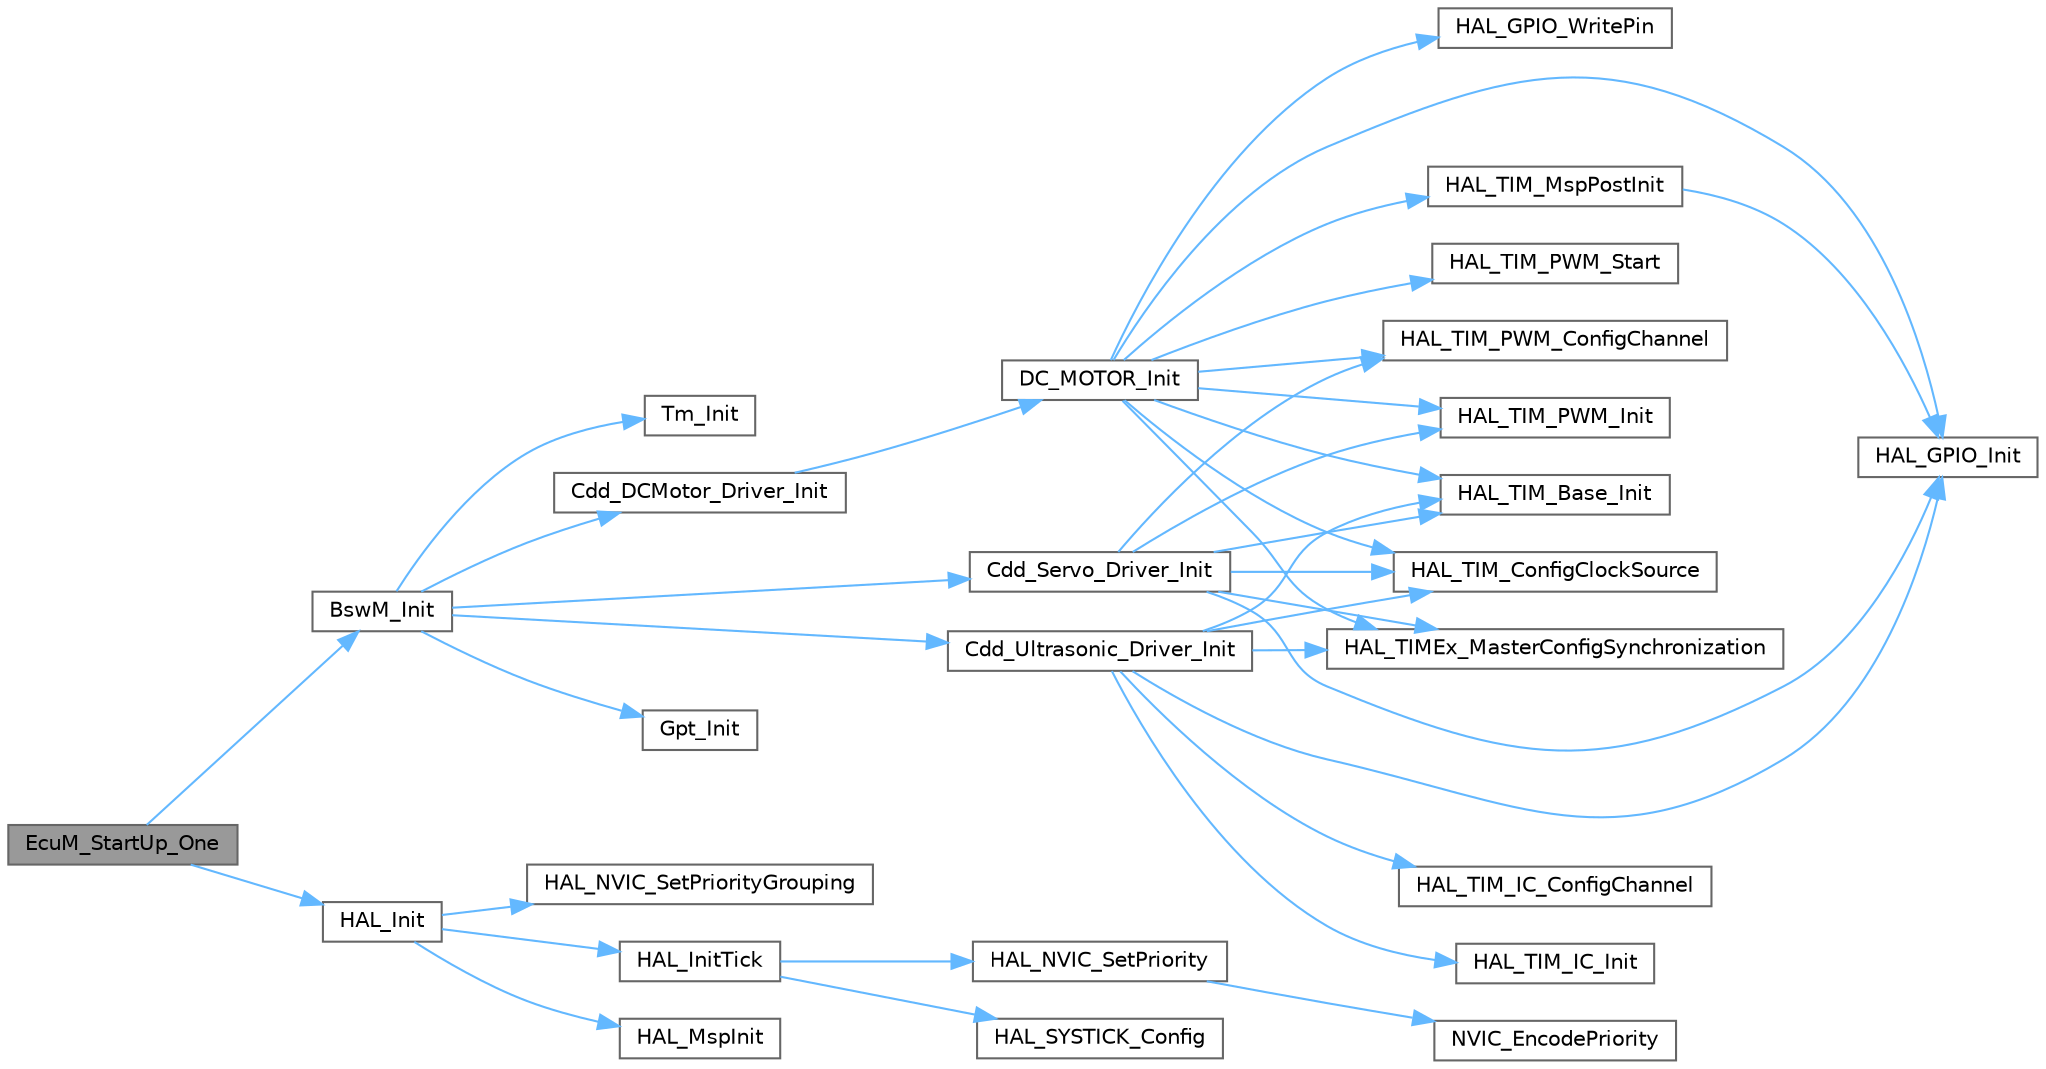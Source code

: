 digraph "EcuM_StartUp_One"
{
 // LATEX_PDF_SIZE
  bgcolor="transparent";
  edge [fontname=Helvetica,fontsize=10,labelfontname=Helvetica,labelfontsize=10];
  node [fontname=Helvetica,fontsize=10,shape=box,height=0.2,width=0.4];
  rankdir="LR";
  Node1 [id="Node000001",label="EcuM_StartUp_One",height=0.2,width=0.4,color="gray40", fillcolor="grey60", style="filled", fontcolor="black",tooltip=" "];
  Node1 -> Node2 [id="edge1_Node000001_Node000002",color="steelblue1",style="solid",tooltip=" "];
  Node2 [id="Node000002",label="BswM_Init",height=0.2,width=0.4,color="grey40", fillcolor="white", style="filled",URL="$_bsw_m_8c.html#a8b27b28fca934568c53d39e325f5f99d",tooltip=" "];
  Node2 -> Node3 [id="edge2_Node000002_Node000003",color="steelblue1",style="solid",tooltip=" "];
  Node3 [id="Node000003",label="Cdd_DCMotor_Driver_Init",height=0.2,width=0.4,color="grey40", fillcolor="white", style="filled",URL="$_cdd___d_c_motor_8c.html#a17a38b3a3b0a23f04ef35e7ce86deb69",tooltip="Cdd_DCMotor module initialization function."];
  Node3 -> Node4 [id="edge3_Node000003_Node000004",color="steelblue1",style="solid",tooltip=" "];
  Node4 [id="Node000004",label="DC_MOTOR_Init",height=0.2,width=0.4,color="grey40", fillcolor="white", style="filled",URL="$_cdd___d_c_motor_8c.html#a68954c455419b4b44a78851e6c2e177b",tooltip=" "];
  Node4 -> Node5 [id="edge4_Node000004_Node000005",color="steelblue1",style="solid",tooltip=" "];
  Node5 [id="Node000005",label="HAL_GPIO_Init",height=0.2,width=0.4,color="grey40", fillcolor="white", style="filled",URL="$group___g_p_i_o___exported___functions___group1.html#ga41bda93b6dd639e4905fdb1454eff98e",tooltip=" "];
  Node4 -> Node6 [id="edge5_Node000004_Node000006",color="steelblue1",style="solid",tooltip=" "];
  Node6 [id="Node000006",label="HAL_GPIO_WritePin",height=0.2,width=0.4,color="grey40", fillcolor="white", style="filled",URL="$group___g_p_i_o___exported___functions___group2.html#gaf4b97bdf533a02f51ef696d43b6da5c4",tooltip=" "];
  Node4 -> Node7 [id="edge6_Node000004_Node000007",color="steelblue1",style="solid",tooltip=" "];
  Node7 [id="Node000007",label="HAL_TIM_Base_Init",height=0.2,width=0.4,color="grey40", fillcolor="white", style="filled",URL="$group___t_i_m___exported___functions___group1.html#ga1b288eb68eb52c97b8d187cdd6e9088f",tooltip=" "];
  Node4 -> Node8 [id="edge7_Node000004_Node000008",color="steelblue1",style="solid",tooltip=" "];
  Node8 [id="Node000008",label="HAL_TIM_ConfigClockSource",height=0.2,width=0.4,color="grey40", fillcolor="white", style="filled",URL="$group___t_i_m___exported___functions___group8.html#ga43403d13849f71285ea1da3f3cb1381f",tooltip=" "];
  Node4 -> Node9 [id="edge8_Node000004_Node000009",color="steelblue1",style="solid",tooltip=" "];
  Node9 [id="Node000009",label="HAL_TIM_MspPostInit",height=0.2,width=0.4,color="grey40", fillcolor="white", style="filled",URL="$group___t_i_m___exported___functions___group3.html#gae70bce6c39d0b570a7523b86738cec4b",tooltip=" "];
  Node9 -> Node5 [id="edge9_Node000009_Node000005",color="steelblue1",style="solid",tooltip=" "];
  Node4 -> Node10 [id="edge10_Node000004_Node000010",color="steelblue1",style="solid",tooltip=" "];
  Node10 [id="Node000010",label="HAL_TIM_PWM_ConfigChannel",height=0.2,width=0.4,color="grey40", fillcolor="white", style="filled",URL="$group___t_i_m___exported___functions___group8.html#gac14a4959f65f51a54e8ff511242e2131",tooltip=" "];
  Node4 -> Node11 [id="edge11_Node000004_Node000011",color="steelblue1",style="solid",tooltip=" "];
  Node11 [id="Node000011",label="HAL_TIM_PWM_Init",height=0.2,width=0.4,color="grey40", fillcolor="white", style="filled",URL="$group___t_i_m___exported___functions___group3.html#ga25824b2eed564cc37a8983b99a83bdc7",tooltip=" "];
  Node4 -> Node12 [id="edge12_Node000004_Node000012",color="steelblue1",style="solid",tooltip=" "];
  Node12 [id="Node000012",label="HAL_TIM_PWM_Start",height=0.2,width=0.4,color="grey40", fillcolor="white", style="filled",URL="$group___t_i_m___exported___functions___group3.html#ga11da9bda53a5d21c293bb01da91e592d",tooltip=" "];
  Node4 -> Node13 [id="edge13_Node000004_Node000013",color="steelblue1",style="solid",tooltip=" "];
  Node13 [id="Node000013",label="HAL_TIMEx_MasterConfigSynchronization",height=0.2,width=0.4,color="grey40", fillcolor="white", style="filled",URL="$group___t_i_m_ex___exported___functions___group5.html#ga056fd97d3be6c60dcfa12963f6ec8aad",tooltip=" "];
  Node2 -> Node14 [id="edge14_Node000002_Node000014",color="steelblue1",style="solid",tooltip=" "];
  Node14 [id="Node000014",label="Cdd_Servo_Driver_Init",height=0.2,width=0.4,color="grey40", fillcolor="white", style="filled",URL="$_cdd___servo_8c.html#aad5bfba4547b78d01c29aabff3aeefe6",tooltip=" "];
  Node14 -> Node5 [id="edge15_Node000014_Node000005",color="steelblue1",style="solid",tooltip=" "];
  Node14 -> Node7 [id="edge16_Node000014_Node000007",color="steelblue1",style="solid",tooltip=" "];
  Node14 -> Node8 [id="edge17_Node000014_Node000008",color="steelblue1",style="solid",tooltip=" "];
  Node14 -> Node10 [id="edge18_Node000014_Node000010",color="steelblue1",style="solid",tooltip=" "];
  Node14 -> Node11 [id="edge19_Node000014_Node000011",color="steelblue1",style="solid",tooltip=" "];
  Node14 -> Node13 [id="edge20_Node000014_Node000013",color="steelblue1",style="solid",tooltip=" "];
  Node2 -> Node15 [id="edge21_Node000002_Node000015",color="steelblue1",style="solid",tooltip=" "];
  Node15 [id="Node000015",label="Cdd_Ultrasonic_Driver_Init",height=0.2,width=0.4,color="grey40", fillcolor="white", style="filled",URL="$_cdd___ultrasonic_8c.html#a05020709729f547a606d41365543eab7",tooltip="Cdd_Ultrasonic module driver initialization function."];
  Node15 -> Node5 [id="edge22_Node000015_Node000005",color="steelblue1",style="solid",tooltip=" "];
  Node15 -> Node7 [id="edge23_Node000015_Node000007",color="steelblue1",style="solid",tooltip=" "];
  Node15 -> Node8 [id="edge24_Node000015_Node000008",color="steelblue1",style="solid",tooltip=" "];
  Node15 -> Node16 [id="edge25_Node000015_Node000016",color="steelblue1",style="solid",tooltip=" "];
  Node16 [id="Node000016",label="HAL_TIM_IC_ConfigChannel",height=0.2,width=0.4,color="grey40", fillcolor="white", style="filled",URL="$group___t_i_m___exported___functions___group8.html#ga34805dabaf748c6eb823275dad2f19f5",tooltip=" "];
  Node15 -> Node17 [id="edge26_Node000015_Node000017",color="steelblue1",style="solid",tooltip=" "];
  Node17 [id="Node000017",label="HAL_TIM_IC_Init",height=0.2,width=0.4,color="grey40", fillcolor="white", style="filled",URL="$group___t_i_m___exported___functions___group4.html#ga342aa1098891f55f59c7867afff589c1",tooltip=" "];
  Node15 -> Node13 [id="edge27_Node000015_Node000013",color="steelblue1",style="solid",tooltip=" "];
  Node2 -> Node18 [id="edge28_Node000002_Node000018",color="steelblue1",style="solid",tooltip=" "];
  Node18 [id="Node000018",label="Gpt_Init",height=0.2,width=0.4,color="grey40", fillcolor="white", style="filled",URL="$_gpt_8c.html#ac1412cc369301a7d69365956ec12f693",tooltip=" "];
  Node2 -> Node19 [id="edge29_Node000002_Node000019",color="steelblue1",style="solid",tooltip=" "];
  Node19 [id="Node000019",label="Tm_Init",height=0.2,width=0.4,color="grey40", fillcolor="white", style="filled",URL="$_tm_8c.html#a19e8cfe1dfb0d344b77c364000747b35",tooltip=" "];
  Node1 -> Node20 [id="edge30_Node000001_Node000020",color="steelblue1",style="solid",tooltip=" "];
  Node20 [id="Node000020",label="HAL_Init",height=0.2,width=0.4,color="grey40", fillcolor="white", style="filled",URL="$group___h_a_l___exported___functions___group1.html#gaecac54d350c3730e6831eb404e557dc4",tooltip="This function configures the Flash prefetch, Configures time base source, NVIC and Low level hardware..."];
  Node20 -> Node21 [id="edge31_Node000020_Node000021",color="steelblue1",style="solid",tooltip=" "];
  Node21 [id="Node000021",label="HAL_InitTick",height=0.2,width=0.4,color="grey40", fillcolor="white", style="filled",URL="$group___h_a_l___exported___functions___group1.html#ga879cdb21ef051eb81ec51c18147397d5",tooltip="This function configures the source of the time base. The time source is configured to have 1ms time ..."];
  Node21 -> Node22 [id="edge32_Node000021_Node000022",color="steelblue1",style="solid",tooltip=" "];
  Node22 [id="Node000022",label="HAL_NVIC_SetPriority",height=0.2,width=0.4,color="grey40", fillcolor="white", style="filled",URL="$group___c_o_r_t_e_x___exported___functions___group1.html#ga8581a82025a4780efd00876a66e3e91b",tooltip="Sets the priority of an interrupt."];
  Node22 -> Node23 [id="edge33_Node000022_Node000023",color="steelblue1",style="solid",tooltip=" "];
  Node23 [id="Node000023",label="NVIC_EncodePriority",height=0.2,width=0.4,color="grey40", fillcolor="white", style="filled",URL="$group___c_m_s_i_s___core___n_v_i_c_functions.html#gadb94ac5d892b376e4f3555ae0418ebac",tooltip="Encode Priority."];
  Node21 -> Node24 [id="edge34_Node000021_Node000024",color="steelblue1",style="solid",tooltip=" "];
  Node24 [id="Node000024",label="HAL_SYSTICK_Config",height=0.2,width=0.4,color="grey40", fillcolor="white", style="filled",URL="$group___c_o_r_t_e_x___exported___functions___group1.html#gac3a3f0d53c315523a8e6e7bcac1940cf",tooltip="Initializes the System Timer and its interrupt, and starts the System Tick Timer. Counter is in free ..."];
  Node20 -> Node25 [id="edge35_Node000020_Node000025",color="steelblue1",style="solid",tooltip=" "];
  Node25 [id="Node000025",label="HAL_MspInit",height=0.2,width=0.4,color="grey40", fillcolor="white", style="filled",URL="$group___h_a_l___exported___functions___group1.html#gae4fb8e66865c87d0ebab74a726a6891f",tooltip="Initialize the MSP."];
  Node20 -> Node26 [id="edge36_Node000020_Node000026",color="steelblue1",style="solid",tooltip=" "];
  Node26 [id="Node000026",label="HAL_NVIC_SetPriorityGrouping",height=0.2,width=0.4,color="grey40", fillcolor="white", style="filled",URL="$group___c_o_r_t_e_x___exported___functions___group1.html#gad9be53e08b1498adea006e5e037f238f",tooltip="Sets the priority grouping field (pre-emption priority and subpriority) using the required unlock seq..."];
}
